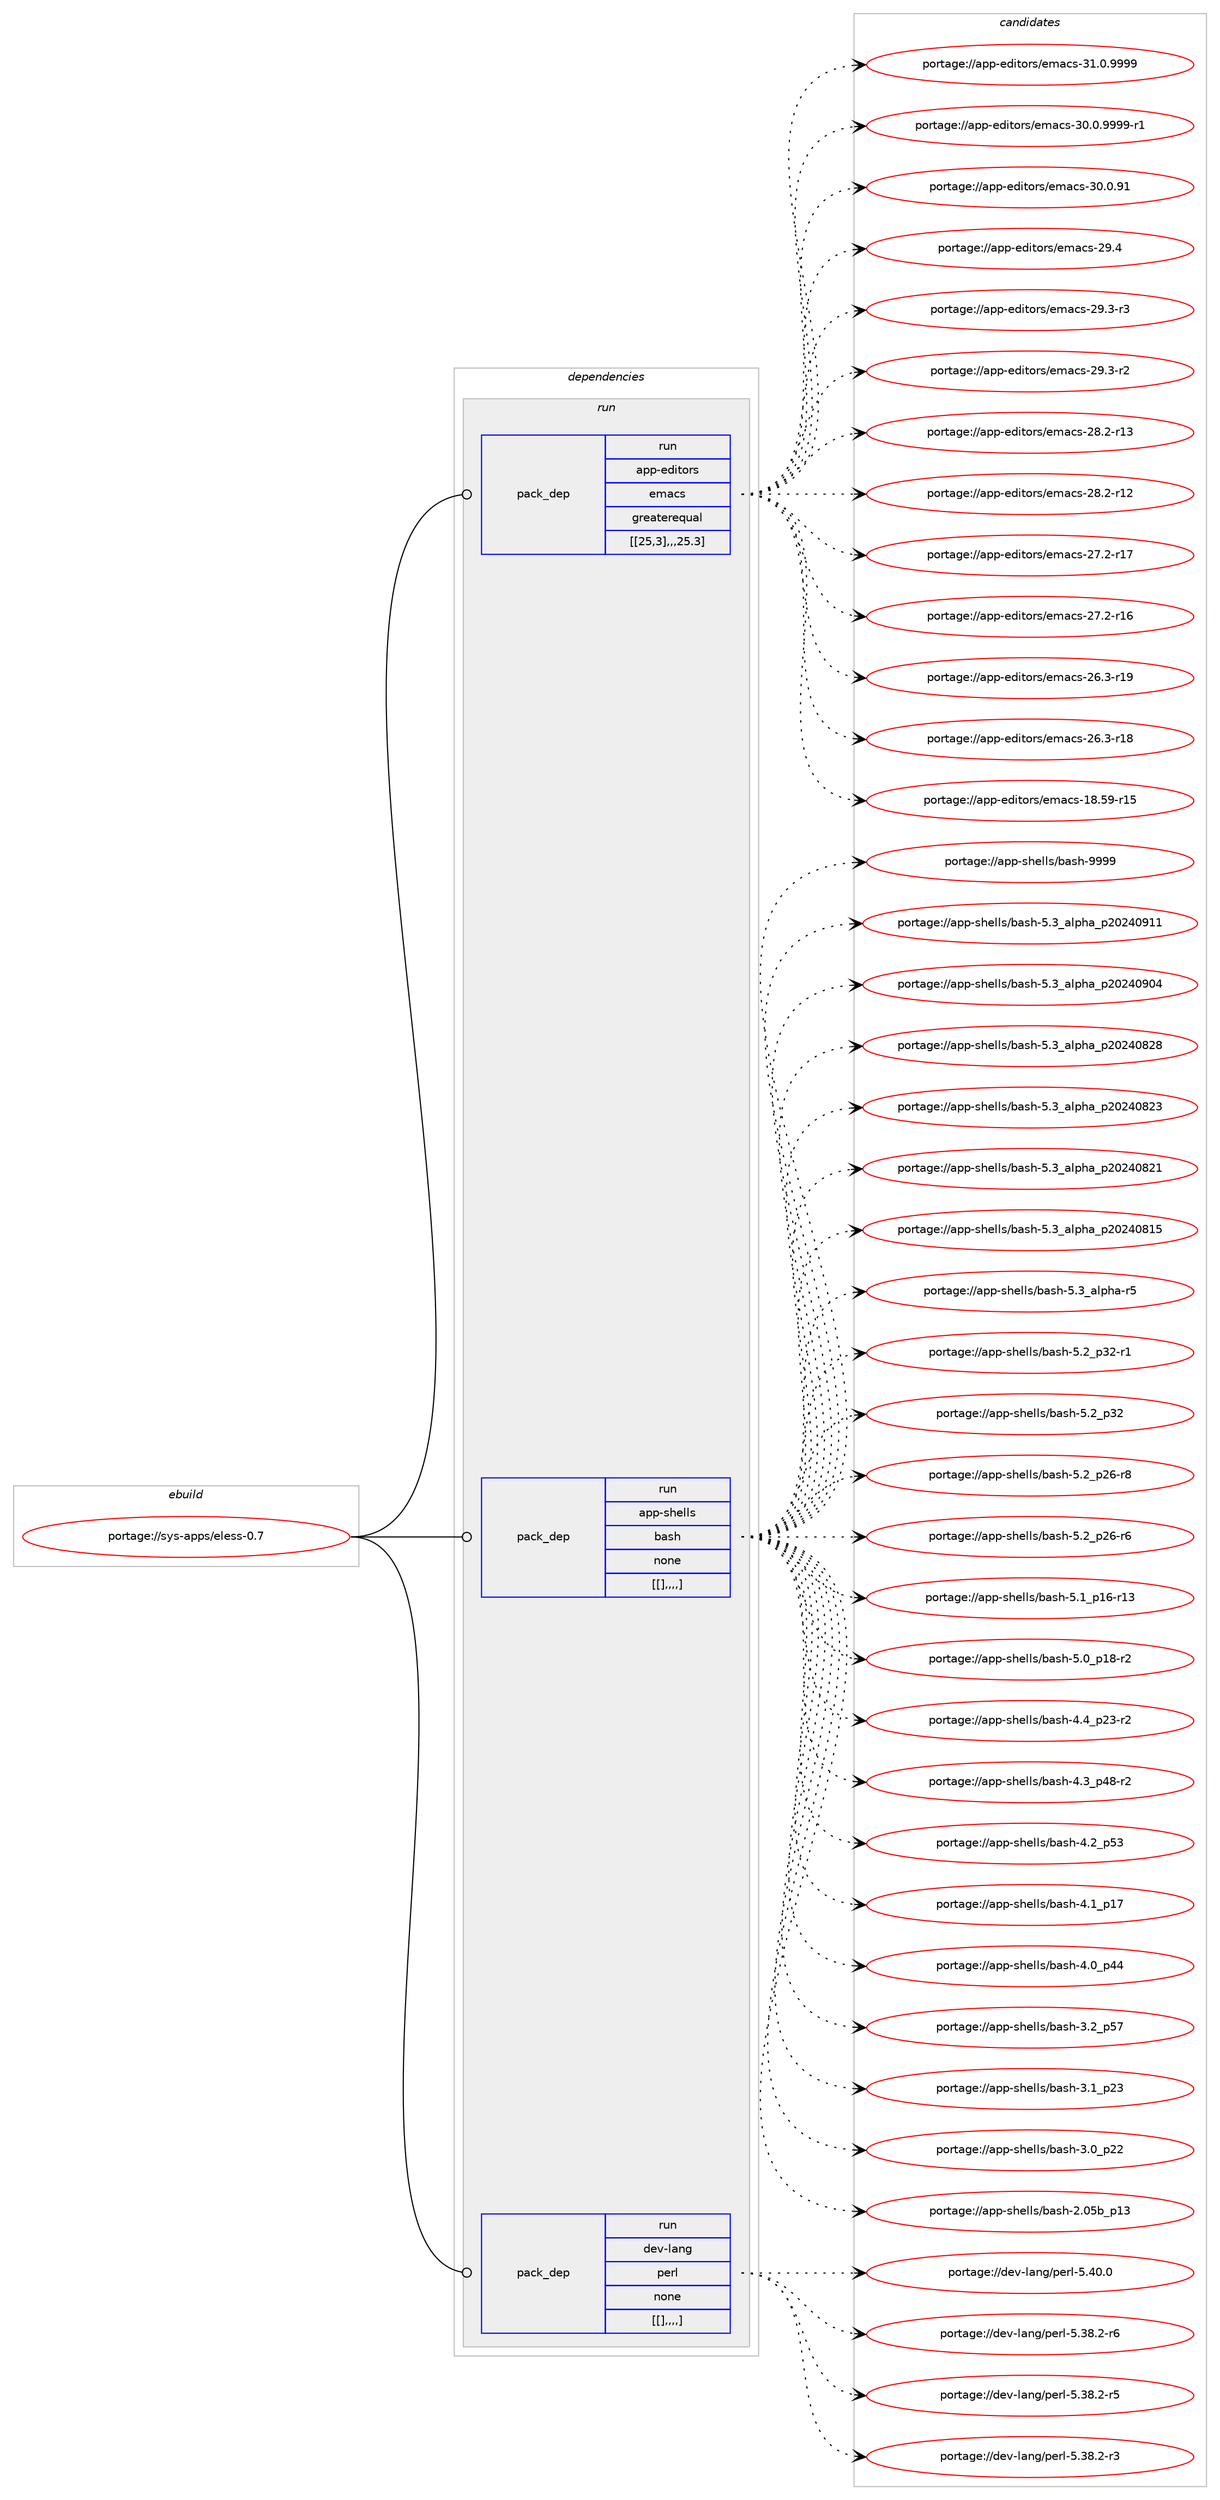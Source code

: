 digraph prolog {

# *************
# Graph options
# *************

newrank=true;
concentrate=true;
compound=true;
graph [rankdir=LR,fontname=Helvetica,fontsize=10,ranksep=1.5];#, ranksep=2.5, nodesep=0.2];
edge  [arrowhead=vee];
node  [fontname=Helvetica,fontsize=10];

# **********
# The ebuild
# **********

subgraph cluster_leftcol {
color=gray;
label=<<i>ebuild</i>>;
id [label="portage://sys-apps/eless-0.7", color=red, width=4, href="../sys-apps/eless-0.7.svg"];
}

# ****************
# The dependencies
# ****************

subgraph cluster_midcol {
color=gray;
label=<<i>dependencies</i>>;
subgraph cluster_compile {
fillcolor="#eeeeee";
style=filled;
label=<<i>compile</i>>;
}
subgraph cluster_compileandrun {
fillcolor="#eeeeee";
style=filled;
label=<<i>compile and run</i>>;
}
subgraph cluster_run {
fillcolor="#eeeeee";
style=filled;
label=<<i>run</i>>;
subgraph pack317603 {
dependency435286 [label=<<TABLE BORDER="0" CELLBORDER="1" CELLSPACING="0" CELLPADDING="4" WIDTH="220"><TR><TD ROWSPAN="6" CELLPADDING="30">pack_dep</TD></TR><TR><TD WIDTH="110">run</TD></TR><TR><TD>app-editors</TD></TR><TR><TD>emacs</TD></TR><TR><TD>greaterequal</TD></TR><TR><TD>[[25,3],,,25.3]</TD></TR></TABLE>>, shape=none, color=blue];
}
id:e -> dependency435286:w [weight=20,style="solid",arrowhead="odot"];
subgraph pack317604 {
dependency435287 [label=<<TABLE BORDER="0" CELLBORDER="1" CELLSPACING="0" CELLPADDING="4" WIDTH="220"><TR><TD ROWSPAN="6" CELLPADDING="30">pack_dep</TD></TR><TR><TD WIDTH="110">run</TD></TR><TR><TD>app-shells</TD></TR><TR><TD>bash</TD></TR><TR><TD>none</TD></TR><TR><TD>[[],,,,]</TD></TR></TABLE>>, shape=none, color=blue];
}
id:e -> dependency435287:w [weight=20,style="solid",arrowhead="odot"];
subgraph pack317605 {
dependency435288 [label=<<TABLE BORDER="0" CELLBORDER="1" CELLSPACING="0" CELLPADDING="4" WIDTH="220"><TR><TD ROWSPAN="6" CELLPADDING="30">pack_dep</TD></TR><TR><TD WIDTH="110">run</TD></TR><TR><TD>dev-lang</TD></TR><TR><TD>perl</TD></TR><TR><TD>none</TD></TR><TR><TD>[[],,,,]</TD></TR></TABLE>>, shape=none, color=blue];
}
id:e -> dependency435288:w [weight=20,style="solid",arrowhead="odot"];
}
}

# **************
# The candidates
# **************

subgraph cluster_choices {
rank=same;
color=gray;
label=<<i>candidates</i>>;

subgraph choice317603 {
color=black;
nodesep=1;
choice971121124510110010511611111411547101109979911545514946484657575757 [label="portage://app-editors/emacs-31.0.9999", color=red, width=4,href="../app-editors/emacs-31.0.9999.svg"];
choice9711211245101100105116111114115471011099799115455148464846575757574511449 [label="portage://app-editors/emacs-30.0.9999-r1", color=red, width=4,href="../app-editors/emacs-30.0.9999-r1.svg"];
choice97112112451011001051161111141154710110997991154551484648465749 [label="portage://app-editors/emacs-30.0.91", color=red, width=4,href="../app-editors/emacs-30.0.91.svg"];
choice97112112451011001051161111141154710110997991154550574652 [label="portage://app-editors/emacs-29.4", color=red, width=4,href="../app-editors/emacs-29.4.svg"];
choice971121124510110010511611111411547101109979911545505746514511451 [label="portage://app-editors/emacs-29.3-r3", color=red, width=4,href="../app-editors/emacs-29.3-r3.svg"];
choice971121124510110010511611111411547101109979911545505746514511450 [label="portage://app-editors/emacs-29.3-r2", color=red, width=4,href="../app-editors/emacs-29.3-r2.svg"];
choice97112112451011001051161111141154710110997991154550564650451144951 [label="portage://app-editors/emacs-28.2-r13", color=red, width=4,href="../app-editors/emacs-28.2-r13.svg"];
choice97112112451011001051161111141154710110997991154550564650451144950 [label="portage://app-editors/emacs-28.2-r12", color=red, width=4,href="../app-editors/emacs-28.2-r12.svg"];
choice97112112451011001051161111141154710110997991154550554650451144955 [label="portage://app-editors/emacs-27.2-r17", color=red, width=4,href="../app-editors/emacs-27.2-r17.svg"];
choice97112112451011001051161111141154710110997991154550554650451144954 [label="portage://app-editors/emacs-27.2-r16", color=red, width=4,href="../app-editors/emacs-27.2-r16.svg"];
choice97112112451011001051161111141154710110997991154550544651451144957 [label="portage://app-editors/emacs-26.3-r19", color=red, width=4,href="../app-editors/emacs-26.3-r19.svg"];
choice97112112451011001051161111141154710110997991154550544651451144956 [label="portage://app-editors/emacs-26.3-r18", color=red, width=4,href="../app-editors/emacs-26.3-r18.svg"];
choice9711211245101100105116111114115471011099799115454956465357451144953 [label="portage://app-editors/emacs-18.59-r15", color=red, width=4,href="../app-editors/emacs-18.59-r15.svg"];
dependency435286:e -> choice971121124510110010511611111411547101109979911545514946484657575757:w [style=dotted,weight="100"];
dependency435286:e -> choice9711211245101100105116111114115471011099799115455148464846575757574511449:w [style=dotted,weight="100"];
dependency435286:e -> choice97112112451011001051161111141154710110997991154551484648465749:w [style=dotted,weight="100"];
dependency435286:e -> choice97112112451011001051161111141154710110997991154550574652:w [style=dotted,weight="100"];
dependency435286:e -> choice971121124510110010511611111411547101109979911545505746514511451:w [style=dotted,weight="100"];
dependency435286:e -> choice971121124510110010511611111411547101109979911545505746514511450:w [style=dotted,weight="100"];
dependency435286:e -> choice97112112451011001051161111141154710110997991154550564650451144951:w [style=dotted,weight="100"];
dependency435286:e -> choice97112112451011001051161111141154710110997991154550564650451144950:w [style=dotted,weight="100"];
dependency435286:e -> choice97112112451011001051161111141154710110997991154550554650451144955:w [style=dotted,weight="100"];
dependency435286:e -> choice97112112451011001051161111141154710110997991154550554650451144954:w [style=dotted,weight="100"];
dependency435286:e -> choice97112112451011001051161111141154710110997991154550544651451144957:w [style=dotted,weight="100"];
dependency435286:e -> choice97112112451011001051161111141154710110997991154550544651451144956:w [style=dotted,weight="100"];
dependency435286:e -> choice9711211245101100105116111114115471011099799115454956465357451144953:w [style=dotted,weight="100"];
}
subgraph choice317604 {
color=black;
nodesep=1;
choice97112112451151041011081081154798971151044557575757 [label="portage://app-shells/bash-9999", color=red, width=4,href="../app-shells/bash-9999.svg"];
choice971121124511510410110810811547989711510445534651959710811210497951125048505248574949 [label="portage://app-shells/bash-5.3_alpha_p20240911", color=red, width=4,href="../app-shells/bash-5.3_alpha_p20240911.svg"];
choice971121124511510410110810811547989711510445534651959710811210497951125048505248574852 [label="portage://app-shells/bash-5.3_alpha_p20240904", color=red, width=4,href="../app-shells/bash-5.3_alpha_p20240904.svg"];
choice971121124511510410110810811547989711510445534651959710811210497951125048505248565056 [label="portage://app-shells/bash-5.3_alpha_p20240828", color=red, width=4,href="../app-shells/bash-5.3_alpha_p20240828.svg"];
choice971121124511510410110810811547989711510445534651959710811210497951125048505248565051 [label="portage://app-shells/bash-5.3_alpha_p20240823", color=red, width=4,href="../app-shells/bash-5.3_alpha_p20240823.svg"];
choice971121124511510410110810811547989711510445534651959710811210497951125048505248565049 [label="portage://app-shells/bash-5.3_alpha_p20240821", color=red, width=4,href="../app-shells/bash-5.3_alpha_p20240821.svg"];
choice971121124511510410110810811547989711510445534651959710811210497951125048505248564953 [label="portage://app-shells/bash-5.3_alpha_p20240815", color=red, width=4,href="../app-shells/bash-5.3_alpha_p20240815.svg"];
choice9711211245115104101108108115479897115104455346519597108112104974511453 [label="portage://app-shells/bash-5.3_alpha-r5", color=red, width=4,href="../app-shells/bash-5.3_alpha-r5.svg"];
choice9711211245115104101108108115479897115104455346509511251504511449 [label="portage://app-shells/bash-5.2_p32-r1", color=red, width=4,href="../app-shells/bash-5.2_p32-r1.svg"];
choice971121124511510410110810811547989711510445534650951125150 [label="portage://app-shells/bash-5.2_p32", color=red, width=4,href="../app-shells/bash-5.2_p32.svg"];
choice9711211245115104101108108115479897115104455346509511250544511456 [label="portage://app-shells/bash-5.2_p26-r8", color=red, width=4,href="../app-shells/bash-5.2_p26-r8.svg"];
choice9711211245115104101108108115479897115104455346509511250544511454 [label="portage://app-shells/bash-5.2_p26-r6", color=red, width=4,href="../app-shells/bash-5.2_p26-r6.svg"];
choice971121124511510410110810811547989711510445534649951124954451144951 [label="portage://app-shells/bash-5.1_p16-r13", color=red, width=4,href="../app-shells/bash-5.1_p16-r13.svg"];
choice9711211245115104101108108115479897115104455346489511249564511450 [label="portage://app-shells/bash-5.0_p18-r2", color=red, width=4,href="../app-shells/bash-5.0_p18-r2.svg"];
choice9711211245115104101108108115479897115104455246529511250514511450 [label="portage://app-shells/bash-4.4_p23-r2", color=red, width=4,href="../app-shells/bash-4.4_p23-r2.svg"];
choice9711211245115104101108108115479897115104455246519511252564511450 [label="portage://app-shells/bash-4.3_p48-r2", color=red, width=4,href="../app-shells/bash-4.3_p48-r2.svg"];
choice971121124511510410110810811547989711510445524650951125351 [label="portage://app-shells/bash-4.2_p53", color=red, width=4,href="../app-shells/bash-4.2_p53.svg"];
choice971121124511510410110810811547989711510445524649951124955 [label="portage://app-shells/bash-4.1_p17", color=red, width=4,href="../app-shells/bash-4.1_p17.svg"];
choice971121124511510410110810811547989711510445524648951125252 [label="portage://app-shells/bash-4.0_p44", color=red, width=4,href="../app-shells/bash-4.0_p44.svg"];
choice971121124511510410110810811547989711510445514650951125355 [label="portage://app-shells/bash-3.2_p57", color=red, width=4,href="../app-shells/bash-3.2_p57.svg"];
choice971121124511510410110810811547989711510445514649951125051 [label="portage://app-shells/bash-3.1_p23", color=red, width=4,href="../app-shells/bash-3.1_p23.svg"];
choice971121124511510410110810811547989711510445514648951125050 [label="portage://app-shells/bash-3.0_p22", color=red, width=4,href="../app-shells/bash-3.0_p22.svg"];
choice9711211245115104101108108115479897115104455046485398951124951 [label="portage://app-shells/bash-2.05b_p13", color=red, width=4,href="../app-shells/bash-2.05b_p13.svg"];
dependency435287:e -> choice97112112451151041011081081154798971151044557575757:w [style=dotted,weight="100"];
dependency435287:e -> choice971121124511510410110810811547989711510445534651959710811210497951125048505248574949:w [style=dotted,weight="100"];
dependency435287:e -> choice971121124511510410110810811547989711510445534651959710811210497951125048505248574852:w [style=dotted,weight="100"];
dependency435287:e -> choice971121124511510410110810811547989711510445534651959710811210497951125048505248565056:w [style=dotted,weight="100"];
dependency435287:e -> choice971121124511510410110810811547989711510445534651959710811210497951125048505248565051:w [style=dotted,weight="100"];
dependency435287:e -> choice971121124511510410110810811547989711510445534651959710811210497951125048505248565049:w [style=dotted,weight="100"];
dependency435287:e -> choice971121124511510410110810811547989711510445534651959710811210497951125048505248564953:w [style=dotted,weight="100"];
dependency435287:e -> choice9711211245115104101108108115479897115104455346519597108112104974511453:w [style=dotted,weight="100"];
dependency435287:e -> choice9711211245115104101108108115479897115104455346509511251504511449:w [style=dotted,weight="100"];
dependency435287:e -> choice971121124511510410110810811547989711510445534650951125150:w [style=dotted,weight="100"];
dependency435287:e -> choice9711211245115104101108108115479897115104455346509511250544511456:w [style=dotted,weight="100"];
dependency435287:e -> choice9711211245115104101108108115479897115104455346509511250544511454:w [style=dotted,weight="100"];
dependency435287:e -> choice971121124511510410110810811547989711510445534649951124954451144951:w [style=dotted,weight="100"];
dependency435287:e -> choice9711211245115104101108108115479897115104455346489511249564511450:w [style=dotted,weight="100"];
dependency435287:e -> choice9711211245115104101108108115479897115104455246529511250514511450:w [style=dotted,weight="100"];
dependency435287:e -> choice9711211245115104101108108115479897115104455246519511252564511450:w [style=dotted,weight="100"];
dependency435287:e -> choice971121124511510410110810811547989711510445524650951125351:w [style=dotted,weight="100"];
dependency435287:e -> choice971121124511510410110810811547989711510445524649951124955:w [style=dotted,weight="100"];
dependency435287:e -> choice971121124511510410110810811547989711510445524648951125252:w [style=dotted,weight="100"];
dependency435287:e -> choice971121124511510410110810811547989711510445514650951125355:w [style=dotted,weight="100"];
dependency435287:e -> choice971121124511510410110810811547989711510445514649951125051:w [style=dotted,weight="100"];
dependency435287:e -> choice971121124511510410110810811547989711510445514648951125050:w [style=dotted,weight="100"];
dependency435287:e -> choice9711211245115104101108108115479897115104455046485398951124951:w [style=dotted,weight="100"];
}
subgraph choice317605 {
color=black;
nodesep=1;
choice10010111845108971101034711210111410845534652484648 [label="portage://dev-lang/perl-5.40.0", color=red, width=4,href="../dev-lang/perl-5.40.0.svg"];
choice100101118451089711010347112101114108455346515646504511454 [label="portage://dev-lang/perl-5.38.2-r6", color=red, width=4,href="../dev-lang/perl-5.38.2-r6.svg"];
choice100101118451089711010347112101114108455346515646504511453 [label="portage://dev-lang/perl-5.38.2-r5", color=red, width=4,href="../dev-lang/perl-5.38.2-r5.svg"];
choice100101118451089711010347112101114108455346515646504511451 [label="portage://dev-lang/perl-5.38.2-r3", color=red, width=4,href="../dev-lang/perl-5.38.2-r3.svg"];
dependency435288:e -> choice10010111845108971101034711210111410845534652484648:w [style=dotted,weight="100"];
dependency435288:e -> choice100101118451089711010347112101114108455346515646504511454:w [style=dotted,weight="100"];
dependency435288:e -> choice100101118451089711010347112101114108455346515646504511453:w [style=dotted,weight="100"];
dependency435288:e -> choice100101118451089711010347112101114108455346515646504511451:w [style=dotted,weight="100"];
}
}

}
